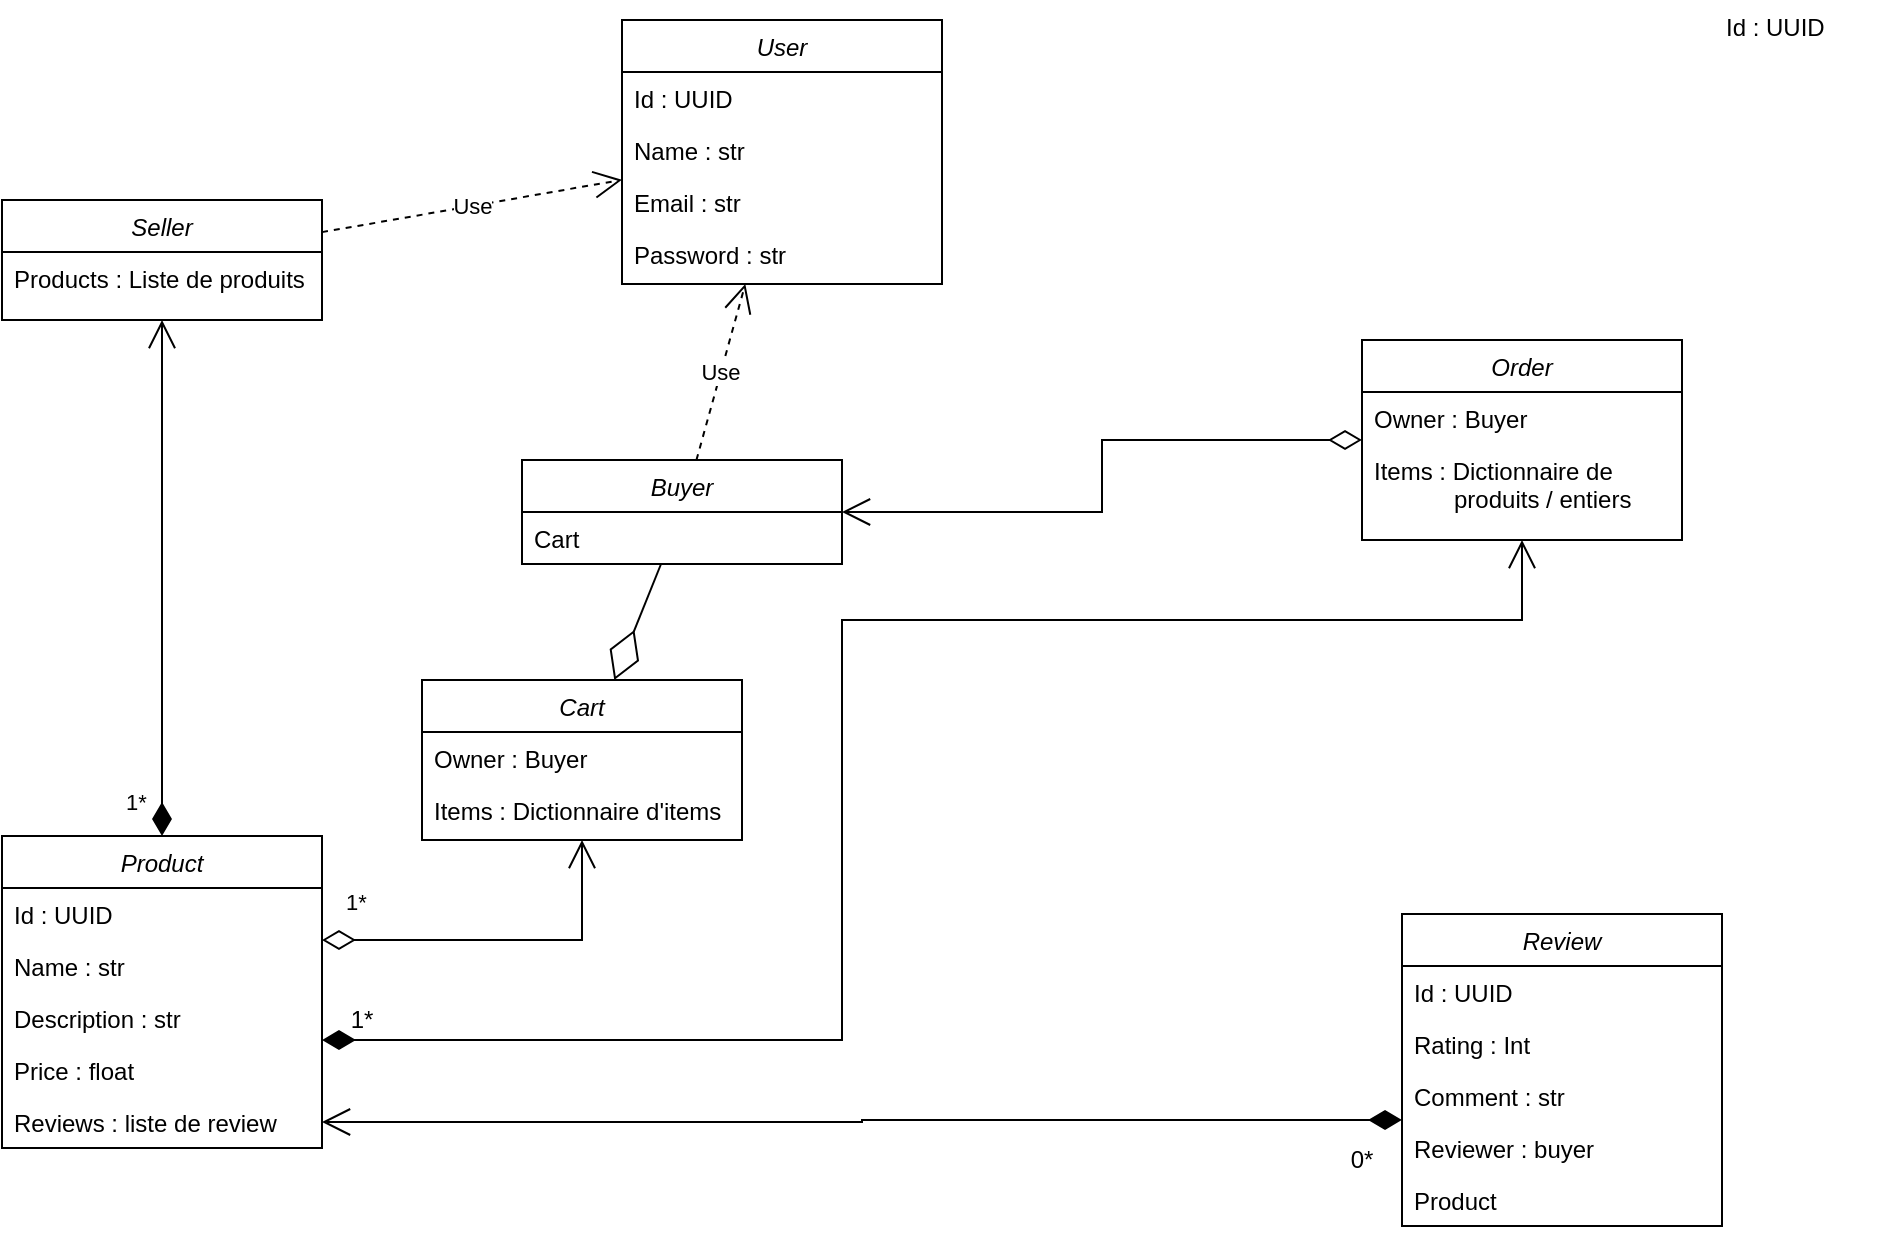 <mxfile version="21.3.2" type="github">
  <diagram id="C5RBs43oDa-KdzZeNtuy" name="Page-1">
    <mxGraphModel dx="1394" dy="779" grid="1" gridSize="10" guides="1" tooltips="1" connect="1" arrows="1" fold="1" page="1" pageScale="1" pageWidth="827" pageHeight="1169" math="0" shadow="0">
      <root>
        <mxCell id="WIyWlLk6GJQsqaUBKTNV-0" />
        <mxCell id="WIyWlLk6GJQsqaUBKTNV-1" parent="WIyWlLk6GJQsqaUBKTNV-0" />
        <mxCell id="zkfFHV4jXpPFQw0GAbJ--0" value="Seller" style="swimlane;fontStyle=2;align=center;verticalAlign=top;childLayout=stackLayout;horizontal=1;startSize=26;horizontalStack=0;resizeParent=1;resizeLast=0;collapsible=1;marginBottom=0;rounded=0;shadow=0;strokeWidth=1;" parent="WIyWlLk6GJQsqaUBKTNV-1" vertex="1">
          <mxGeometry x="30" y="150" width="160" height="60" as="geometry">
            <mxRectangle x="230" y="140" width="160" height="26" as="alternateBounds" />
          </mxGeometry>
        </mxCell>
        <mxCell id="zkfFHV4jXpPFQw0GAbJ--1" value="Products : Liste de produits" style="text;align=left;verticalAlign=top;spacingLeft=4;spacingRight=4;overflow=hidden;rotatable=0;points=[[0,0.5],[1,0.5]];portConstraint=eastwest;" parent="zkfFHV4jXpPFQw0GAbJ--0" vertex="1">
          <mxGeometry y="26" width="160" height="26" as="geometry" />
        </mxCell>
        <mxCell id="3LisPN-ic_Mcr-RKnWeT-0" value="User" style="swimlane;fontStyle=2;align=center;verticalAlign=top;childLayout=stackLayout;horizontal=1;startSize=26;horizontalStack=0;resizeParent=1;resizeLast=0;collapsible=1;marginBottom=0;rounded=0;shadow=0;strokeWidth=1;" vertex="1" parent="WIyWlLk6GJQsqaUBKTNV-1">
          <mxGeometry x="340" y="60" width="160" height="132" as="geometry">
            <mxRectangle x="230" y="140" width="160" height="26" as="alternateBounds" />
          </mxGeometry>
        </mxCell>
        <mxCell id="3LisPN-ic_Mcr-RKnWeT-1" value="Id : UUID" style="text;align=left;verticalAlign=top;spacingLeft=4;spacingRight=4;overflow=hidden;rotatable=0;points=[[0,0.5],[1,0.5]];portConstraint=eastwest;" vertex="1" parent="3LisPN-ic_Mcr-RKnWeT-0">
          <mxGeometry y="26" width="160" height="26" as="geometry" />
        </mxCell>
        <mxCell id="3LisPN-ic_Mcr-RKnWeT-2" value="Name : str" style="text;align=left;verticalAlign=top;spacingLeft=4;spacingRight=4;overflow=hidden;rotatable=0;points=[[0,0.5],[1,0.5]];portConstraint=eastwest;rounded=0;shadow=0;html=0;" vertex="1" parent="3LisPN-ic_Mcr-RKnWeT-0">
          <mxGeometry y="52" width="160" height="26" as="geometry" />
        </mxCell>
        <mxCell id="3LisPN-ic_Mcr-RKnWeT-3" value="Email : str" style="text;align=left;verticalAlign=top;spacingLeft=4;spacingRight=4;overflow=hidden;rotatable=0;points=[[0,0.5],[1,0.5]];portConstraint=eastwest;rounded=0;shadow=0;html=0;" vertex="1" parent="3LisPN-ic_Mcr-RKnWeT-0">
          <mxGeometry y="78" width="160" height="26" as="geometry" />
        </mxCell>
        <mxCell id="3LisPN-ic_Mcr-RKnWeT-6" value="Password : str" style="text;align=left;verticalAlign=top;spacingLeft=4;spacingRight=4;overflow=hidden;rotatable=0;points=[[0,0.5],[1,0.5]];portConstraint=eastwest;" vertex="1" parent="3LisPN-ic_Mcr-RKnWeT-0">
          <mxGeometry y="104" width="160" height="26" as="geometry" />
        </mxCell>
        <mxCell id="3LisPN-ic_Mcr-RKnWeT-9" value="Buyer" style="swimlane;fontStyle=2;align=center;verticalAlign=top;childLayout=stackLayout;horizontal=1;startSize=26;horizontalStack=0;resizeParent=1;resizeLast=0;collapsible=1;marginBottom=0;rounded=0;shadow=0;strokeWidth=1;" vertex="1" parent="WIyWlLk6GJQsqaUBKTNV-1">
          <mxGeometry x="290" y="280" width="160" height="52" as="geometry">
            <mxRectangle x="230" y="140" width="160" height="26" as="alternateBounds" />
          </mxGeometry>
        </mxCell>
        <mxCell id="3LisPN-ic_Mcr-RKnWeT-10" value="Cart" style="text;align=left;verticalAlign=top;spacingLeft=4;spacingRight=4;overflow=hidden;rotatable=0;points=[[0,0.5],[1,0.5]];portConstraint=eastwest;" vertex="1" parent="3LisPN-ic_Mcr-RKnWeT-9">
          <mxGeometry y="26" width="160" height="26" as="geometry" />
        </mxCell>
        <mxCell id="3LisPN-ic_Mcr-RKnWeT-14" value="Product" style="swimlane;fontStyle=2;align=center;verticalAlign=top;childLayout=stackLayout;horizontal=1;startSize=26;horizontalStack=0;resizeParent=1;resizeLast=0;collapsible=1;marginBottom=0;rounded=0;shadow=0;strokeWidth=1;" vertex="1" parent="WIyWlLk6GJQsqaUBKTNV-1">
          <mxGeometry x="30" y="468" width="160" height="156" as="geometry">
            <mxRectangle x="230" y="140" width="160" height="26" as="alternateBounds" />
          </mxGeometry>
        </mxCell>
        <mxCell id="3LisPN-ic_Mcr-RKnWeT-15" value="Id : UUID" style="text;align=left;verticalAlign=top;spacingLeft=4;spacingRight=4;overflow=hidden;rotatable=0;points=[[0,0.5],[1,0.5]];portConstraint=eastwest;" vertex="1" parent="3LisPN-ic_Mcr-RKnWeT-14">
          <mxGeometry y="26" width="160" height="26" as="geometry" />
        </mxCell>
        <mxCell id="3LisPN-ic_Mcr-RKnWeT-16" value="Name : str" style="text;align=left;verticalAlign=top;spacingLeft=4;spacingRight=4;overflow=hidden;rotatable=0;points=[[0,0.5],[1,0.5]];portConstraint=eastwest;rounded=0;shadow=0;html=0;" vertex="1" parent="3LisPN-ic_Mcr-RKnWeT-14">
          <mxGeometry y="52" width="160" height="26" as="geometry" />
        </mxCell>
        <mxCell id="3LisPN-ic_Mcr-RKnWeT-17" value="Description : str" style="text;align=left;verticalAlign=top;spacingLeft=4;spacingRight=4;overflow=hidden;rotatable=0;points=[[0,0.5],[1,0.5]];portConstraint=eastwest;rounded=0;shadow=0;html=0;" vertex="1" parent="3LisPN-ic_Mcr-RKnWeT-14">
          <mxGeometry y="78" width="160" height="26" as="geometry" />
        </mxCell>
        <mxCell id="3LisPN-ic_Mcr-RKnWeT-18" value="Price : float" style="text;align=left;verticalAlign=top;spacingLeft=4;spacingRight=4;overflow=hidden;rotatable=0;points=[[0,0.5],[1,0.5]];portConstraint=eastwest;" vertex="1" parent="3LisPN-ic_Mcr-RKnWeT-14">
          <mxGeometry y="104" width="160" height="26" as="geometry" />
        </mxCell>
        <mxCell id="3LisPN-ic_Mcr-RKnWeT-19" value="Reviews : liste de review" style="text;align=left;verticalAlign=top;spacingLeft=4;spacingRight=4;overflow=hidden;rotatable=0;points=[[0,0.5],[1,0.5]];portConstraint=eastwest;" vertex="1" parent="3LisPN-ic_Mcr-RKnWeT-14">
          <mxGeometry y="130" width="160" height="26" as="geometry" />
        </mxCell>
        <mxCell id="3LisPN-ic_Mcr-RKnWeT-20" value="Cart" style="swimlane;fontStyle=2;align=center;verticalAlign=top;childLayout=stackLayout;horizontal=1;startSize=26;horizontalStack=0;resizeParent=1;resizeLast=0;collapsible=1;marginBottom=0;rounded=0;shadow=0;strokeWidth=1;" vertex="1" parent="WIyWlLk6GJQsqaUBKTNV-1">
          <mxGeometry x="240" y="390" width="160" height="80" as="geometry">
            <mxRectangle x="230" y="140" width="160" height="26" as="alternateBounds" />
          </mxGeometry>
        </mxCell>
        <mxCell id="3LisPN-ic_Mcr-RKnWeT-21" value="Owner : Buyer" style="text;align=left;verticalAlign=top;spacingLeft=4;spacingRight=4;overflow=hidden;rotatable=0;points=[[0,0.5],[1,0.5]];portConstraint=eastwest;" vertex="1" parent="3LisPN-ic_Mcr-RKnWeT-20">
          <mxGeometry y="26" width="160" height="26" as="geometry" />
        </mxCell>
        <mxCell id="3LisPN-ic_Mcr-RKnWeT-22" value="Items : Dictionnaire d&#39;items" style="text;align=left;verticalAlign=top;spacingLeft=4;spacingRight=4;overflow=hidden;rotatable=0;points=[[0,0.5],[1,0.5]];portConstraint=eastwest;rounded=0;shadow=0;html=0;" vertex="1" parent="3LisPN-ic_Mcr-RKnWeT-20">
          <mxGeometry y="52" width="160" height="26" as="geometry" />
        </mxCell>
        <mxCell id="3LisPN-ic_Mcr-RKnWeT-25" value="Order" style="swimlane;fontStyle=2;align=center;verticalAlign=top;childLayout=stackLayout;horizontal=1;startSize=26;horizontalStack=0;resizeParent=1;resizeLast=0;collapsible=1;marginBottom=0;rounded=0;shadow=0;strokeWidth=1;" vertex="1" parent="WIyWlLk6GJQsqaUBKTNV-1">
          <mxGeometry x="710" y="220" width="160" height="100" as="geometry">
            <mxRectangle x="230" y="140" width="160" height="26" as="alternateBounds" />
          </mxGeometry>
        </mxCell>
        <mxCell id="3LisPN-ic_Mcr-RKnWeT-26" value="Owner : Buyer" style="text;align=left;verticalAlign=top;spacingLeft=4;spacingRight=4;overflow=hidden;rotatable=0;points=[[0,0.5],[1,0.5]];portConstraint=eastwest;" vertex="1" parent="3LisPN-ic_Mcr-RKnWeT-25">
          <mxGeometry y="26" width="160" height="26" as="geometry" />
        </mxCell>
        <mxCell id="3LisPN-ic_Mcr-RKnWeT-27" value="Items : Dictionnaire de &#xa;            produits / entiers" style="text;align=left;verticalAlign=top;spacingLeft=4;spacingRight=4;overflow=hidden;rotatable=0;points=[[0,0.5],[1,0.5]];portConstraint=eastwest;rounded=0;shadow=0;html=0;" vertex="1" parent="3LisPN-ic_Mcr-RKnWeT-25">
          <mxGeometry y="52" width="160" height="48" as="geometry" />
        </mxCell>
        <mxCell id="3LisPN-ic_Mcr-RKnWeT-31" value="Review" style="swimlane;fontStyle=2;align=center;verticalAlign=top;childLayout=stackLayout;horizontal=1;startSize=26;horizontalStack=0;resizeParent=1;resizeLast=0;collapsible=1;marginBottom=0;rounded=0;shadow=0;strokeWidth=1;" vertex="1" parent="WIyWlLk6GJQsqaUBKTNV-1">
          <mxGeometry x="730" y="507" width="160" height="156" as="geometry">
            <mxRectangle x="230" y="140" width="160" height="26" as="alternateBounds" />
          </mxGeometry>
        </mxCell>
        <mxCell id="3LisPN-ic_Mcr-RKnWeT-32" value="Id : UUID" style="text;align=left;verticalAlign=top;spacingLeft=4;spacingRight=4;overflow=hidden;rotatable=0;points=[[0,0.5],[1,0.5]];portConstraint=eastwest;" vertex="1" parent="3LisPN-ic_Mcr-RKnWeT-31">
          <mxGeometry y="26" width="160" height="26" as="geometry" />
        </mxCell>
        <mxCell id="3LisPN-ic_Mcr-RKnWeT-33" value="Rating : Int" style="text;align=left;verticalAlign=top;spacingLeft=4;spacingRight=4;overflow=hidden;rotatable=0;points=[[0,0.5],[1,0.5]];portConstraint=eastwest;rounded=0;shadow=0;html=0;" vertex="1" parent="3LisPN-ic_Mcr-RKnWeT-31">
          <mxGeometry y="52" width="160" height="26" as="geometry" />
        </mxCell>
        <mxCell id="3LisPN-ic_Mcr-RKnWeT-34" value="Comment : str" style="text;align=left;verticalAlign=top;spacingLeft=4;spacingRight=4;overflow=hidden;rotatable=0;points=[[0,0.5],[1,0.5]];portConstraint=eastwest;rounded=0;shadow=0;html=0;" vertex="1" parent="3LisPN-ic_Mcr-RKnWeT-31">
          <mxGeometry y="78" width="160" height="26" as="geometry" />
        </mxCell>
        <mxCell id="3LisPN-ic_Mcr-RKnWeT-35" value="Reviewer : buyer" style="text;align=left;verticalAlign=top;spacingLeft=4;spacingRight=4;overflow=hidden;rotatable=0;points=[[0,0.5],[1,0.5]];portConstraint=eastwest;" vertex="1" parent="3LisPN-ic_Mcr-RKnWeT-31">
          <mxGeometry y="104" width="160" height="26" as="geometry" />
        </mxCell>
        <mxCell id="3LisPN-ic_Mcr-RKnWeT-36" value="Product" style="text;align=left;verticalAlign=top;spacingLeft=4;spacingRight=4;overflow=hidden;rotatable=0;points=[[0,0.5],[1,0.5]];portConstraint=eastwest;" vertex="1" parent="3LisPN-ic_Mcr-RKnWeT-31">
          <mxGeometry y="130" width="160" height="26" as="geometry" />
        </mxCell>
        <mxCell id="3LisPN-ic_Mcr-RKnWeT-37" value="Id : UUID" style="text;whiteSpace=wrap;html=1;" vertex="1" parent="WIyWlLk6GJQsqaUBKTNV-1">
          <mxGeometry x="890" y="50" width="80" height="40" as="geometry" />
        </mxCell>
        <mxCell id="3LisPN-ic_Mcr-RKnWeT-40" value="Use" style="endArrow=open;endSize=12;dashed=1;html=1;rounded=0;" edge="1" parent="WIyWlLk6GJQsqaUBKTNV-1" source="zkfFHV4jXpPFQw0GAbJ--0" target="3LisPN-ic_Mcr-RKnWeT-0">
          <mxGeometry width="160" relative="1" as="geometry">
            <mxPoint x="230" y="350" as="sourcePoint" />
            <mxPoint x="390" y="350" as="targetPoint" />
          </mxGeometry>
        </mxCell>
        <mxCell id="3LisPN-ic_Mcr-RKnWeT-46" value="Use" style="endArrow=open;endSize=12;dashed=1;html=1;rounded=0;" edge="1" parent="WIyWlLk6GJQsqaUBKTNV-1" source="3LisPN-ic_Mcr-RKnWeT-9" target="3LisPN-ic_Mcr-RKnWeT-0">
          <mxGeometry width="160" relative="1" as="geometry">
            <mxPoint x="210" y="176" as="sourcePoint" />
            <mxPoint x="350" y="150" as="targetPoint" />
          </mxGeometry>
        </mxCell>
        <mxCell id="3LisPN-ic_Mcr-RKnWeT-47" value="" style="endArrow=diamondThin;endFill=0;endSize=24;html=1;rounded=0;" edge="1" parent="WIyWlLk6GJQsqaUBKTNV-1" source="3LisPN-ic_Mcr-RKnWeT-9" target="3LisPN-ic_Mcr-RKnWeT-20">
          <mxGeometry width="160" relative="1" as="geometry">
            <mxPoint x="260" y="490" as="sourcePoint" />
            <mxPoint x="390" y="350" as="targetPoint" />
            <Array as="points" />
          </mxGeometry>
        </mxCell>
        <mxCell id="3LisPN-ic_Mcr-RKnWeT-49" value="" style="endArrow=open;html=1;endSize=12;startArrow=diamondThin;startSize=14;startFill=1;edgeStyle=orthogonalEdgeStyle;align=left;verticalAlign=bottom;rounded=0;" edge="1" parent="WIyWlLk6GJQsqaUBKTNV-1" source="3LisPN-ic_Mcr-RKnWeT-31" target="3LisPN-ic_Mcr-RKnWeT-19">
          <mxGeometry x="-0.938" y="-114" relative="1" as="geometry">
            <mxPoint x="230" y="350" as="sourcePoint" />
            <mxPoint x="390" y="350" as="targetPoint" />
            <Array as="points">
              <mxPoint x="460" y="610" />
              <mxPoint x="460" y="611" />
            </Array>
            <mxPoint x="90" y="44" as="offset" />
          </mxGeometry>
        </mxCell>
        <mxCell id="3LisPN-ic_Mcr-RKnWeT-50" value="" style="endArrow=open;html=1;endSize=12;startArrow=diamondThin;startSize=14;startFill=0;edgeStyle=orthogonalEdgeStyle;align=left;verticalAlign=bottom;rounded=0;" edge="1" parent="WIyWlLk6GJQsqaUBKTNV-1" source="3LisPN-ic_Mcr-RKnWeT-25" target="3LisPN-ic_Mcr-RKnWeT-9">
          <mxGeometry x="-0.686" y="-40" relative="1" as="geometry">
            <mxPoint x="230" y="350" as="sourcePoint" />
            <mxPoint x="390" y="350" as="targetPoint" />
            <mxPoint as="offset" />
          </mxGeometry>
        </mxCell>
        <mxCell id="3LisPN-ic_Mcr-RKnWeT-51" value="" style="endArrow=open;html=1;endSize=12;startArrow=diamondThin;startSize=14;startFill=1;edgeStyle=orthogonalEdgeStyle;align=left;verticalAlign=bottom;rounded=0;" edge="1" parent="WIyWlLk6GJQsqaUBKTNV-1" source="3LisPN-ic_Mcr-RKnWeT-14" target="3LisPN-ic_Mcr-RKnWeT-27">
          <mxGeometry x="-0.286" y="-30" relative="1" as="geometry">
            <mxPoint x="230" y="350" as="sourcePoint" />
            <mxPoint x="390" y="350" as="targetPoint" />
            <Array as="points">
              <mxPoint x="450" y="570" />
              <mxPoint x="450" y="360" />
              <mxPoint x="790" y="360" />
            </Array>
            <mxPoint as="offset" />
          </mxGeometry>
        </mxCell>
        <mxCell id="3LisPN-ic_Mcr-RKnWeT-52" value="1*" style="endArrow=open;html=1;endSize=12;startArrow=diamondThin;startSize=14;startFill=1;edgeStyle=orthogonalEdgeStyle;align=left;verticalAlign=bottom;rounded=0;" edge="1" parent="WIyWlLk6GJQsqaUBKTNV-1" source="3LisPN-ic_Mcr-RKnWeT-14" target="zkfFHV4jXpPFQw0GAbJ--0">
          <mxGeometry x="-0.938" y="20" relative="1" as="geometry">
            <mxPoint x="230" y="350" as="sourcePoint" />
            <mxPoint x="390" y="350" as="targetPoint" />
            <mxPoint as="offset" />
          </mxGeometry>
        </mxCell>
        <mxCell id="3LisPN-ic_Mcr-RKnWeT-55" value="1*" style="text;html=1;strokeColor=none;fillColor=none;align=center;verticalAlign=middle;whiteSpace=wrap;rounded=0;" vertex="1" parent="WIyWlLk6GJQsqaUBKTNV-1">
          <mxGeometry x="180" y="550" width="60" height="20" as="geometry" />
        </mxCell>
        <mxCell id="3LisPN-ic_Mcr-RKnWeT-56" value="0*" style="text;html=1;strokeColor=none;fillColor=none;align=center;verticalAlign=middle;whiteSpace=wrap;rounded=0;" vertex="1" parent="WIyWlLk6GJQsqaUBKTNV-1">
          <mxGeometry x="680" y="620" width="60" height="20" as="geometry" />
        </mxCell>
        <mxCell id="3LisPN-ic_Mcr-RKnWeT-57" value="1*" style="endArrow=open;html=1;endSize=12;startArrow=diamondThin;startSize=14;startFill=0;edgeStyle=orthogonalEdgeStyle;align=left;verticalAlign=bottom;rounded=0;" edge="1" parent="WIyWlLk6GJQsqaUBKTNV-1" source="3LisPN-ic_Mcr-RKnWeT-14" target="3LisPN-ic_Mcr-RKnWeT-20">
          <mxGeometry x="-0.889" y="10" relative="1" as="geometry">
            <mxPoint x="230" y="350" as="sourcePoint" />
            <mxPoint x="390" y="350" as="targetPoint" />
            <Array as="points">
              <mxPoint x="320" y="520" />
            </Array>
            <mxPoint as="offset" />
          </mxGeometry>
        </mxCell>
      </root>
    </mxGraphModel>
  </diagram>
</mxfile>
